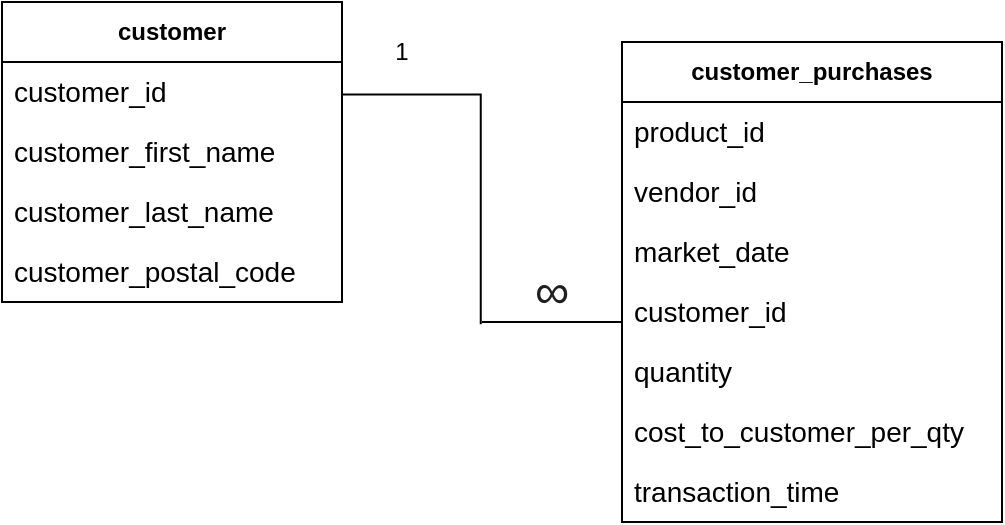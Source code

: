 <mxfile version="26.0.6">
  <diagram name="Page-1" id="8naHgdkzd_9BG4RrhU00">
    <mxGraphModel dx="1105" dy="549" grid="1" gridSize="10" guides="1" tooltips="1" connect="1" arrows="1" fold="1" page="1" pageScale="1" pageWidth="850" pageHeight="1100" math="0" shadow="0">
      <root>
        <mxCell id="0" />
        <mxCell id="1" parent="0" />
        <mxCell id="hcFi3E0c0oblkc54NvXP-9" value="&lt;b&gt;customer&lt;/b&gt;" style="swimlane;fontStyle=0;childLayout=stackLayout;horizontal=1;startSize=30;horizontalStack=0;resizeParent=1;resizeParentMax=0;resizeLast=0;collapsible=1;marginBottom=0;whiteSpace=wrap;html=1;" vertex="1" parent="1">
          <mxGeometry x="120" y="130" width="170" height="150" as="geometry" />
        </mxCell>
        <mxCell id="hcFi3E0c0oblkc54NvXP-10" value="&lt;font style=&quot;font-size: 14px;&quot;&gt;customer_id&lt;/font&gt;" style="text;strokeColor=none;fillColor=none;align=left;verticalAlign=middle;spacingLeft=4;spacingRight=4;overflow=hidden;points=[[0,0.5],[1,0.5]];portConstraint=eastwest;rotatable=0;whiteSpace=wrap;html=1;" vertex="1" parent="hcFi3E0c0oblkc54NvXP-9">
          <mxGeometry y="30" width="170" height="30" as="geometry" />
        </mxCell>
        <mxCell id="hcFi3E0c0oblkc54NvXP-11" value="&lt;font style=&quot;font-size: 14px;&quot;&gt;customer_first_name&lt;/font&gt;" style="text;strokeColor=none;fillColor=none;align=left;verticalAlign=middle;spacingLeft=4;spacingRight=4;overflow=hidden;points=[[0,0.5],[1,0.5]];portConstraint=eastwest;rotatable=0;whiteSpace=wrap;html=1;" vertex="1" parent="hcFi3E0c0oblkc54NvXP-9">
          <mxGeometry y="60" width="170" height="30" as="geometry" />
        </mxCell>
        <mxCell id="hcFi3E0c0oblkc54NvXP-12" value="&lt;font style=&quot;font-size: 14px;&quot;&gt;customer_last_name&lt;/font&gt;" style="text;strokeColor=none;fillColor=none;align=left;verticalAlign=middle;spacingLeft=4;spacingRight=4;overflow=hidden;points=[[0,0.5],[1,0.5]];portConstraint=eastwest;rotatable=0;whiteSpace=wrap;html=1;" vertex="1" parent="hcFi3E0c0oblkc54NvXP-9">
          <mxGeometry y="90" width="170" height="30" as="geometry" />
        </mxCell>
        <mxCell id="hcFi3E0c0oblkc54NvXP-13" value="&lt;font style=&quot;font-size: 14px;&quot;&gt;customer_postal_code&lt;/font&gt;" style="text;strokeColor=none;fillColor=none;align=left;verticalAlign=middle;spacingLeft=4;spacingRight=4;overflow=hidden;points=[[0,0.5],[1,0.5]];portConstraint=eastwest;rotatable=0;whiteSpace=wrap;html=1;" vertex="1" parent="hcFi3E0c0oblkc54NvXP-9">
          <mxGeometry y="120" width="170" height="30" as="geometry" />
        </mxCell>
        <mxCell id="hcFi3E0c0oblkc54NvXP-14" value="&lt;b&gt;customer_purchases&lt;/b&gt;" style="swimlane;fontStyle=0;childLayout=stackLayout;horizontal=1;startSize=30;horizontalStack=0;resizeParent=1;resizeParentMax=0;resizeLast=0;collapsible=1;marginBottom=0;whiteSpace=wrap;html=1;" vertex="1" parent="1">
          <mxGeometry x="430" y="150" width="190" height="240" as="geometry" />
        </mxCell>
        <mxCell id="hcFi3E0c0oblkc54NvXP-15" value="&lt;font style=&quot;font-size: 14px;&quot;&gt;product_id&lt;/font&gt;" style="text;strokeColor=none;fillColor=none;align=left;verticalAlign=middle;spacingLeft=4;spacingRight=4;overflow=hidden;points=[[0,0.5],[1,0.5]];portConstraint=eastwest;rotatable=0;whiteSpace=wrap;html=1;" vertex="1" parent="hcFi3E0c0oblkc54NvXP-14">
          <mxGeometry y="30" width="190" height="30" as="geometry" />
        </mxCell>
        <mxCell id="hcFi3E0c0oblkc54NvXP-16" value="&lt;font style=&quot;font-size: 14px;&quot;&gt;vendor_id&lt;/font&gt;" style="text;strokeColor=none;fillColor=none;align=left;verticalAlign=middle;spacingLeft=4;spacingRight=4;overflow=hidden;points=[[0,0.5],[1,0.5]];portConstraint=eastwest;rotatable=0;whiteSpace=wrap;html=1;" vertex="1" parent="hcFi3E0c0oblkc54NvXP-14">
          <mxGeometry y="60" width="190" height="30" as="geometry" />
        </mxCell>
        <mxCell id="hcFi3E0c0oblkc54NvXP-17" value="&lt;font style=&quot;font-size: 14px;&quot;&gt;market_date&lt;/font&gt;" style="text;strokeColor=none;fillColor=none;align=left;verticalAlign=middle;spacingLeft=4;spacingRight=4;overflow=hidden;points=[[0,0.5],[1,0.5]];portConstraint=eastwest;rotatable=0;whiteSpace=wrap;html=1;" vertex="1" parent="hcFi3E0c0oblkc54NvXP-14">
          <mxGeometry y="90" width="190" height="30" as="geometry" />
        </mxCell>
        <mxCell id="hcFi3E0c0oblkc54NvXP-18" value="&lt;font style=&quot;font-size: 14px;&quot;&gt;customer_id&lt;/font&gt;" style="text;strokeColor=none;fillColor=none;align=left;verticalAlign=middle;spacingLeft=4;spacingRight=4;overflow=hidden;points=[[0,0.5],[1,0.5]];portConstraint=eastwest;rotatable=0;whiteSpace=wrap;html=1;" vertex="1" parent="hcFi3E0c0oblkc54NvXP-14">
          <mxGeometry y="120" width="190" height="30" as="geometry" />
        </mxCell>
        <mxCell id="hcFi3E0c0oblkc54NvXP-19" value="&lt;font style=&quot;font-size: 14px;&quot;&gt;quantity&lt;/font&gt;" style="text;strokeColor=none;fillColor=none;align=left;verticalAlign=middle;spacingLeft=4;spacingRight=4;overflow=hidden;points=[[0,0.5],[1,0.5]];portConstraint=eastwest;rotatable=0;whiteSpace=wrap;html=1;" vertex="1" parent="hcFi3E0c0oblkc54NvXP-14">
          <mxGeometry y="150" width="190" height="30" as="geometry" />
        </mxCell>
        <mxCell id="hcFi3E0c0oblkc54NvXP-20" value="&lt;font style=&quot;font-size: 14px;&quot;&gt;cost_to_customer_per_qty&lt;/font&gt;" style="text;strokeColor=none;fillColor=none;align=left;verticalAlign=middle;spacingLeft=4;spacingRight=4;overflow=hidden;points=[[0,0.5],[1,0.5]];portConstraint=eastwest;rotatable=0;whiteSpace=wrap;html=1;" vertex="1" parent="hcFi3E0c0oblkc54NvXP-14">
          <mxGeometry y="180" width="190" height="30" as="geometry" />
        </mxCell>
        <mxCell id="hcFi3E0c0oblkc54NvXP-21" value="&lt;font style=&quot;font-size: 14px;&quot;&gt;transaction_time&lt;/font&gt;" style="text;strokeColor=none;fillColor=none;align=left;verticalAlign=middle;spacingLeft=4;spacingRight=4;overflow=hidden;points=[[0,0.5],[1,0.5]];portConstraint=eastwest;rotatable=0;whiteSpace=wrap;html=1;" vertex="1" parent="hcFi3E0c0oblkc54NvXP-14">
          <mxGeometry y="210" width="190" height="30" as="geometry" />
        </mxCell>
        <mxCell id="hcFi3E0c0oblkc54NvXP-23" value="" style="shape=partialRectangle;whiteSpace=wrap;html=1;top=0;left=0;fillColor=none;rotation=-90;" vertex="1" parent="1">
          <mxGeometry x="267.5" y="198.76" width="114.38" height="69.37" as="geometry" />
        </mxCell>
        <mxCell id="hcFi3E0c0oblkc54NvXP-26" value="" style="endArrow=none;html=1;rounded=0;jumpSize=4;" edge="1" parent="1">
          <mxGeometry width="50" height="50" relative="1" as="geometry">
            <mxPoint x="360" y="290" as="sourcePoint" />
            <mxPoint x="430" y="290" as="targetPoint" />
          </mxGeometry>
        </mxCell>
        <mxCell id="hcFi3E0c0oblkc54NvXP-27" value="1" style="text;html=1;align=center;verticalAlign=middle;whiteSpace=wrap;rounded=0;" vertex="1" parent="1">
          <mxGeometry x="290" y="140" width="60" height="30" as="geometry" />
        </mxCell>
        <mxCell id="hcFi3E0c0oblkc54NvXP-28" value="&lt;span style=&quot;color: rgb(31, 31, 31); font-family: &amp;quot;Google Sans&amp;quot;, Arial, sans-serif; text-align: left; background-color: rgb(255, 255, 255);&quot;&gt;&lt;font style=&quot;font-size: 24px;&quot;&gt;∞&lt;/font&gt;&lt;/span&gt;" style="text;html=1;align=center;verticalAlign=middle;whiteSpace=wrap;rounded=0;" vertex="1" parent="1">
          <mxGeometry x="365" y="260" width="60" height="30" as="geometry" />
        </mxCell>
      </root>
    </mxGraphModel>
  </diagram>
</mxfile>
